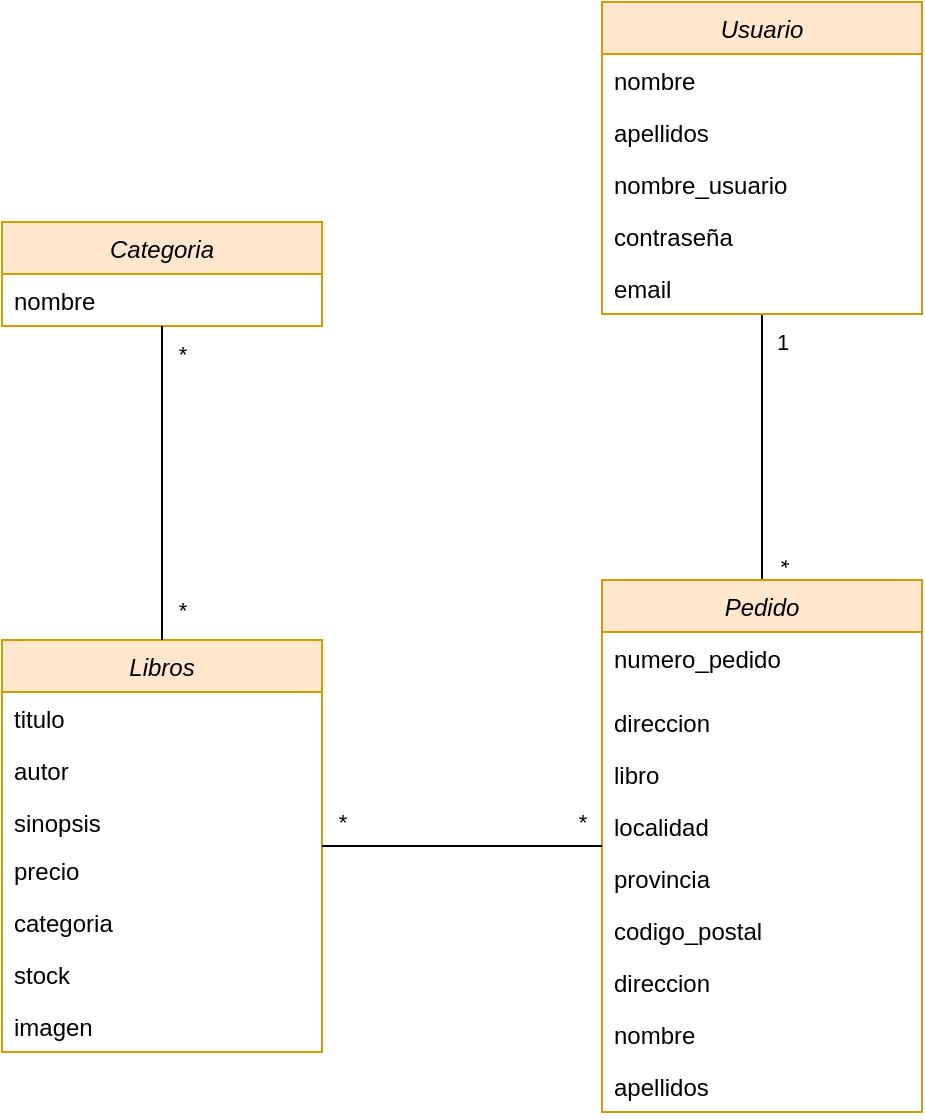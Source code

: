 <mxfile version="20.5.3" type="device"><diagram id="C5RBs43oDa-KdzZeNtuy" name="Page-1"><mxGraphModel dx="1996" dy="638" grid="1" gridSize="10" guides="1" tooltips="1" connect="1" arrows="1" fold="1" page="1" pageScale="1" pageWidth="827" pageHeight="1169" math="0" shadow="0"><root><mxCell id="WIyWlLk6GJQsqaUBKTNV-0"/><mxCell id="WIyWlLk6GJQsqaUBKTNV-1" parent="WIyWlLk6GJQsqaUBKTNV-0"/><mxCell id="MJSyIUXCJXJjwQnJN4Xo-27" style="edgeStyle=orthogonalEdgeStyle;rounded=0;orthogonalLoop=1;jettySize=auto;html=1;endArrow=none;endFill=0;" edge="1" parent="WIyWlLk6GJQsqaUBKTNV-1" source="zkfFHV4jXpPFQw0GAbJ--0" target="MJSyIUXCJXJjwQnJN4Xo-1"><mxGeometry relative="1" as="geometry"><mxPoint x="230" y="290" as="targetPoint"/></mxGeometry></mxCell><mxCell id="MJSyIUXCJXJjwQnJN4Xo-32" value="1" style="edgeLabel;html=1;align=center;verticalAlign=middle;resizable=0;points=[];" vertex="1" connectable="0" parent="MJSyIUXCJXJjwQnJN4Xo-27"><mxGeometry x="-0.787" y="-1" relative="1" as="geometry"><mxPoint x="11" as="offset"/></mxGeometry></mxCell><mxCell id="MJSyIUXCJXJjwQnJN4Xo-33" value="*" style="edgeLabel;html=1;align=center;verticalAlign=middle;resizable=0;points=[];rotation=90;" vertex="1" connectable="0" parent="MJSyIUXCJXJjwQnJN4Xo-27"><mxGeometry x="0.938" y="2" relative="1" as="geometry"><mxPoint x="8" y="-5" as="offset"/></mxGeometry></mxCell><mxCell id="zkfFHV4jXpPFQw0GAbJ--0" value="Usuario" style="swimlane;fontStyle=2;align=center;verticalAlign=top;childLayout=stackLayout;horizontal=1;startSize=26;horizontalStack=0;resizeParent=1;resizeLast=0;collapsible=1;marginBottom=0;rounded=0;shadow=0;strokeWidth=1;fillColor=#ffe6cc;strokeColor=#d79b00;" parent="WIyWlLk6GJQsqaUBKTNV-1" vertex="1"><mxGeometry x="150" y="60" width="160" height="156" as="geometry"><mxRectangle x="230" y="140" width="160" height="26" as="alternateBounds"/></mxGeometry></mxCell><mxCell id="zkfFHV4jXpPFQw0GAbJ--1" value="nombre" style="text;align=left;verticalAlign=top;spacingLeft=4;spacingRight=4;overflow=hidden;rotatable=0;points=[[0,0.5],[1,0.5]];portConstraint=eastwest;" parent="zkfFHV4jXpPFQw0GAbJ--0" vertex="1"><mxGeometry y="26" width="160" height="26" as="geometry"/></mxCell><mxCell id="zkfFHV4jXpPFQw0GAbJ--3" value="apellidos&#xA;" style="text;align=left;verticalAlign=top;spacingLeft=4;spacingRight=4;overflow=hidden;rotatable=0;points=[[0,0.5],[1,0.5]];portConstraint=eastwest;rounded=0;shadow=0;html=0;" parent="zkfFHV4jXpPFQw0GAbJ--0" vertex="1"><mxGeometry y="52" width="160" height="26" as="geometry"/></mxCell><mxCell id="zkfFHV4jXpPFQw0GAbJ--5" value="nombre_usuario&#xA;" style="text;align=left;verticalAlign=top;spacingLeft=4;spacingRight=4;overflow=hidden;rotatable=0;points=[[0,0.5],[1,0.5]];portConstraint=eastwest;" parent="zkfFHV4jXpPFQw0GAbJ--0" vertex="1"><mxGeometry y="78" width="160" height="26" as="geometry"/></mxCell><mxCell id="MJSyIUXCJXJjwQnJN4Xo-16" value="contraseña" style="text;align=left;verticalAlign=top;spacingLeft=4;spacingRight=4;overflow=hidden;rotatable=0;points=[[0,0.5],[1,0.5]];portConstraint=eastwest;" vertex="1" parent="zkfFHV4jXpPFQw0GAbJ--0"><mxGeometry y="104" width="160" height="26" as="geometry"/></mxCell><mxCell id="MJSyIUXCJXJjwQnJN4Xo-34" value="email" style="text;align=left;verticalAlign=top;spacingLeft=4;spacingRight=4;overflow=hidden;rotatable=0;points=[[0,0.5],[1,0.5]];portConstraint=eastwest;" vertex="1" parent="zkfFHV4jXpPFQw0GAbJ--0"><mxGeometry y="130" width="160" height="26" as="geometry"/></mxCell><mxCell id="MJSyIUXCJXJjwQnJN4Xo-1" value="Pedido&#xA;" style="swimlane;fontStyle=2;align=center;verticalAlign=top;childLayout=stackLayout;horizontal=1;startSize=26;horizontalStack=0;resizeParent=1;resizeLast=0;collapsible=1;marginBottom=0;rounded=0;shadow=0;strokeWidth=1;fillColor=#ffe6cc;strokeColor=#d79b00;" vertex="1" parent="WIyWlLk6GJQsqaUBKTNV-1"><mxGeometry x="150" y="349" width="160" height="266" as="geometry"><mxRectangle x="230" y="140" width="160" height="26" as="alternateBounds"/></mxGeometry></mxCell><mxCell id="MJSyIUXCJXJjwQnJN4Xo-2" value="numero_pedido" style="text;align=left;verticalAlign=top;spacingLeft=4;spacingRight=4;overflow=hidden;rotatable=0;points=[[0,0.5],[1,0.5]];portConstraint=eastwest;" vertex="1" parent="MJSyIUXCJXJjwQnJN4Xo-1"><mxGeometry y="26" width="160" height="32" as="geometry"/></mxCell><mxCell id="MJSyIUXCJXJjwQnJN4Xo-3" value="direccion&#xA;" style="text;align=left;verticalAlign=top;spacingLeft=4;spacingRight=4;overflow=hidden;rotatable=0;points=[[0,0.5],[1,0.5]];portConstraint=eastwest;rounded=0;shadow=0;html=0;" vertex="1" parent="MJSyIUXCJXJjwQnJN4Xo-1"><mxGeometry y="58" width="160" height="26" as="geometry"/></mxCell><mxCell id="MJSyIUXCJXJjwQnJN4Xo-4" value="libro&#xA;" style="text;align=left;verticalAlign=top;spacingLeft=4;spacingRight=4;overflow=hidden;rotatable=0;points=[[0,0.5],[1,0.5]];portConstraint=eastwest;rounded=0;shadow=0;html=0;" vertex="1" parent="MJSyIUXCJXJjwQnJN4Xo-1"><mxGeometry y="84" width="160" height="26" as="geometry"/></mxCell><mxCell id="MJSyIUXCJXJjwQnJN4Xo-35" value="localidad" style="text;align=left;verticalAlign=top;spacingLeft=4;spacingRight=4;overflow=hidden;rotatable=0;points=[[0,0.5],[1,0.5]];portConstraint=eastwest;rounded=0;shadow=0;html=0;" vertex="1" parent="MJSyIUXCJXJjwQnJN4Xo-1"><mxGeometry y="110" width="160" height="26" as="geometry"/></mxCell><mxCell id="MJSyIUXCJXJjwQnJN4Xo-36" value="provincia&#xA;" style="text;align=left;verticalAlign=top;spacingLeft=4;spacingRight=4;overflow=hidden;rotatable=0;points=[[0,0.5],[1,0.5]];portConstraint=eastwest;rounded=0;shadow=0;html=0;" vertex="1" parent="MJSyIUXCJXJjwQnJN4Xo-1"><mxGeometry y="136" width="160" height="26" as="geometry"/></mxCell><mxCell id="MJSyIUXCJXJjwQnJN4Xo-37" value="codigo_postal" style="text;align=left;verticalAlign=top;spacingLeft=4;spacingRight=4;overflow=hidden;rotatable=0;points=[[0,0.5],[1,0.5]];portConstraint=eastwest;rounded=0;shadow=0;html=0;" vertex="1" parent="MJSyIUXCJXJjwQnJN4Xo-1"><mxGeometry y="162" width="160" height="26" as="geometry"/></mxCell><mxCell id="MJSyIUXCJXJjwQnJN4Xo-38" value="direccion" style="text;align=left;verticalAlign=top;spacingLeft=4;spacingRight=4;overflow=hidden;rotatable=0;points=[[0,0.5],[1,0.5]];portConstraint=eastwest;rounded=0;shadow=0;html=0;" vertex="1" parent="MJSyIUXCJXJjwQnJN4Xo-1"><mxGeometry y="188" width="160" height="26" as="geometry"/></mxCell><mxCell id="MJSyIUXCJXJjwQnJN4Xo-39" value="nombre" style="text;align=left;verticalAlign=top;spacingLeft=4;spacingRight=4;overflow=hidden;rotatable=0;points=[[0,0.5],[1,0.5]];portConstraint=eastwest;rounded=0;shadow=0;html=0;" vertex="1" parent="MJSyIUXCJXJjwQnJN4Xo-1"><mxGeometry y="214" width="160" height="26" as="geometry"/></mxCell><mxCell id="MJSyIUXCJXJjwQnJN4Xo-40" value="apellidos&#xA;" style="text;align=left;verticalAlign=top;spacingLeft=4;spacingRight=4;overflow=hidden;rotatable=0;points=[[0,0.5],[1,0.5]];portConstraint=eastwest;rounded=0;shadow=0;html=0;" vertex="1" parent="MJSyIUXCJXJjwQnJN4Xo-1"><mxGeometry y="240" width="160" height="26" as="geometry"/></mxCell><mxCell id="MJSyIUXCJXJjwQnJN4Xo-7" value="Libros" style="swimlane;fontStyle=2;align=center;verticalAlign=top;childLayout=stackLayout;horizontal=1;startSize=26;horizontalStack=0;resizeParent=1;resizeLast=0;collapsible=1;marginBottom=0;rounded=0;shadow=0;strokeWidth=1;fillColor=#ffe6cc;strokeColor=#d79b00;" vertex="1" parent="WIyWlLk6GJQsqaUBKTNV-1"><mxGeometry x="-150" y="379" width="160" height="206" as="geometry"><mxRectangle x="230" y="140" width="160" height="26" as="alternateBounds"/></mxGeometry></mxCell><mxCell id="MJSyIUXCJXJjwQnJN4Xo-8" value="titulo&#xA;" style="text;align=left;verticalAlign=top;spacingLeft=4;spacingRight=4;overflow=hidden;rotatable=0;points=[[0,0.5],[1,0.5]];portConstraint=eastwest;" vertex="1" parent="MJSyIUXCJXJjwQnJN4Xo-7"><mxGeometry y="26" width="160" height="26" as="geometry"/></mxCell><mxCell id="MJSyIUXCJXJjwQnJN4Xo-9" value="autor" style="text;align=left;verticalAlign=top;spacingLeft=4;spacingRight=4;overflow=hidden;rotatable=0;points=[[0,0.5],[1,0.5]];portConstraint=eastwest;rounded=0;shadow=0;html=0;" vertex="1" parent="MJSyIUXCJXJjwQnJN4Xo-7"><mxGeometry y="52" width="160" height="26" as="geometry"/></mxCell><mxCell id="MJSyIUXCJXJjwQnJN4Xo-10" value="sinopsis&#xA;" style="text;align=left;verticalAlign=top;spacingLeft=4;spacingRight=4;overflow=hidden;rotatable=0;points=[[0,0.5],[1,0.5]];portConstraint=eastwest;rounded=0;shadow=0;html=0;" vertex="1" parent="MJSyIUXCJXJjwQnJN4Xo-7"><mxGeometry y="78" width="160" height="24" as="geometry"/></mxCell><mxCell id="MJSyIUXCJXJjwQnJN4Xo-12" value="precio&#xA;" style="text;align=left;verticalAlign=top;spacingLeft=4;spacingRight=4;overflow=hidden;rotatable=0;points=[[0,0.5],[1,0.5]];portConstraint=eastwest;" vertex="1" parent="MJSyIUXCJXJjwQnJN4Xo-7"><mxGeometry y="102" width="160" height="26" as="geometry"/></mxCell><mxCell id="MJSyIUXCJXJjwQnJN4Xo-22" value="categoria" style="text;align=left;verticalAlign=top;spacingLeft=4;spacingRight=4;overflow=hidden;rotatable=0;points=[[0,0.5],[1,0.5]];portConstraint=eastwest;" vertex="1" parent="MJSyIUXCJXJjwQnJN4Xo-7"><mxGeometry y="128" width="160" height="26" as="geometry"/></mxCell><mxCell id="MJSyIUXCJXJjwQnJN4Xo-23" value="stock" style="text;align=left;verticalAlign=top;spacingLeft=4;spacingRight=4;overflow=hidden;rotatable=0;points=[[0,0.5],[1,0.5]];portConstraint=eastwest;" vertex="1" parent="MJSyIUXCJXJjwQnJN4Xo-7"><mxGeometry y="154" width="160" height="26" as="geometry"/></mxCell><mxCell id="MJSyIUXCJXJjwQnJN4Xo-24" value="imagen&#xA;" style="text;align=left;verticalAlign=top;spacingLeft=4;spacingRight=4;overflow=hidden;rotatable=0;points=[[0,0.5],[1,0.5]];portConstraint=eastwest;" vertex="1" parent="MJSyIUXCJXJjwQnJN4Xo-7"><mxGeometry y="180" width="160" height="26" as="geometry"/></mxCell><mxCell id="MJSyIUXCJXJjwQnJN4Xo-17" value="Categoria" style="swimlane;fontStyle=2;align=center;verticalAlign=top;childLayout=stackLayout;horizontal=1;startSize=26;horizontalStack=0;resizeParent=1;resizeLast=0;collapsible=1;marginBottom=0;rounded=0;shadow=0;strokeWidth=1;fillColor=#ffe6cc;strokeColor=#d79b00;" vertex="1" parent="WIyWlLk6GJQsqaUBKTNV-1"><mxGeometry x="-150" y="170" width="160" height="52" as="geometry"><mxRectangle x="230" y="140" width="160" height="26" as="alternateBounds"/></mxGeometry></mxCell><mxCell id="MJSyIUXCJXJjwQnJN4Xo-18" value="nombre&#xA;" style="text;align=left;verticalAlign=top;spacingLeft=4;spacingRight=4;overflow=hidden;rotatable=0;points=[[0,0.5],[1,0.5]];portConstraint=eastwest;" vertex="1" parent="MJSyIUXCJXJjwQnJN4Xo-17"><mxGeometry y="26" width="160" height="26" as="geometry"/></mxCell><mxCell id="MJSyIUXCJXJjwQnJN4Xo-31" style="edgeStyle=orthogonalEdgeStyle;rounded=0;orthogonalLoop=1;jettySize=auto;html=1;endArrow=none;endFill=0;" edge="1" parent="WIyWlLk6GJQsqaUBKTNV-1" source="MJSyIUXCJXJjwQnJN4Xo-7" target="MJSyIUXCJXJjwQnJN4Xo-17"><mxGeometry relative="1" as="geometry"><mxPoint x="-70" y="230" as="targetPoint"/><mxPoint x="320" y="523" as="sourcePoint"/><Array as="points"/></mxGeometry></mxCell><mxCell id="MJSyIUXCJXJjwQnJN4Xo-46" value="*" style="edgeLabel;html=1;align=center;verticalAlign=middle;resizable=0;points=[];" vertex="1" connectable="0" parent="MJSyIUXCJXJjwQnJN4Xo-31"><mxGeometry x="0.831" y="1" relative="1" as="geometry"><mxPoint x="11" as="offset"/></mxGeometry></mxCell><mxCell id="MJSyIUXCJXJjwQnJN4Xo-47" value="&lt;div&gt;*&lt;/div&gt;" style="edgeLabel;html=1;align=center;verticalAlign=middle;resizable=0;points=[];" vertex="1" connectable="0" parent="MJSyIUXCJXJjwQnJN4Xo-31"><mxGeometry x="-0.811" y="-1" relative="1" as="geometry"><mxPoint x="9" as="offset"/></mxGeometry></mxCell><mxCell id="MJSyIUXCJXJjwQnJN4Xo-48" style="edgeStyle=orthogonalEdgeStyle;rounded=0;orthogonalLoop=1;jettySize=auto;html=1;endArrow=none;endFill=0;" edge="1" parent="WIyWlLk6GJQsqaUBKTNV-1" source="MJSyIUXCJXJjwQnJN4Xo-7" target="MJSyIUXCJXJjwQnJN4Xo-1"><mxGeometry relative="1" as="geometry"><mxPoint x="-60" y="232" as="targetPoint"/><mxPoint x="-60" y="389" as="sourcePoint"/><Array as="points"/></mxGeometry></mxCell><mxCell id="MJSyIUXCJXJjwQnJN4Xo-49" value="*" style="edgeLabel;html=1;align=center;verticalAlign=middle;resizable=0;points=[];" vertex="1" connectable="0" parent="MJSyIUXCJXJjwQnJN4Xo-48"><mxGeometry x="0.831" y="1" relative="1" as="geometry"><mxPoint x="2" y="-11" as="offset"/></mxGeometry></mxCell><mxCell id="MJSyIUXCJXJjwQnJN4Xo-50" value="&lt;div&gt;*&lt;/div&gt;" style="edgeLabel;html=1;align=center;verticalAlign=middle;resizable=0;points=[];" vertex="1" connectable="0" parent="MJSyIUXCJXJjwQnJN4Xo-48"><mxGeometry x="-0.811" y="-1" relative="1" as="geometry"><mxPoint x="-3" y="-13" as="offset"/></mxGeometry></mxCell></root></mxGraphModel></diagram></mxfile>
